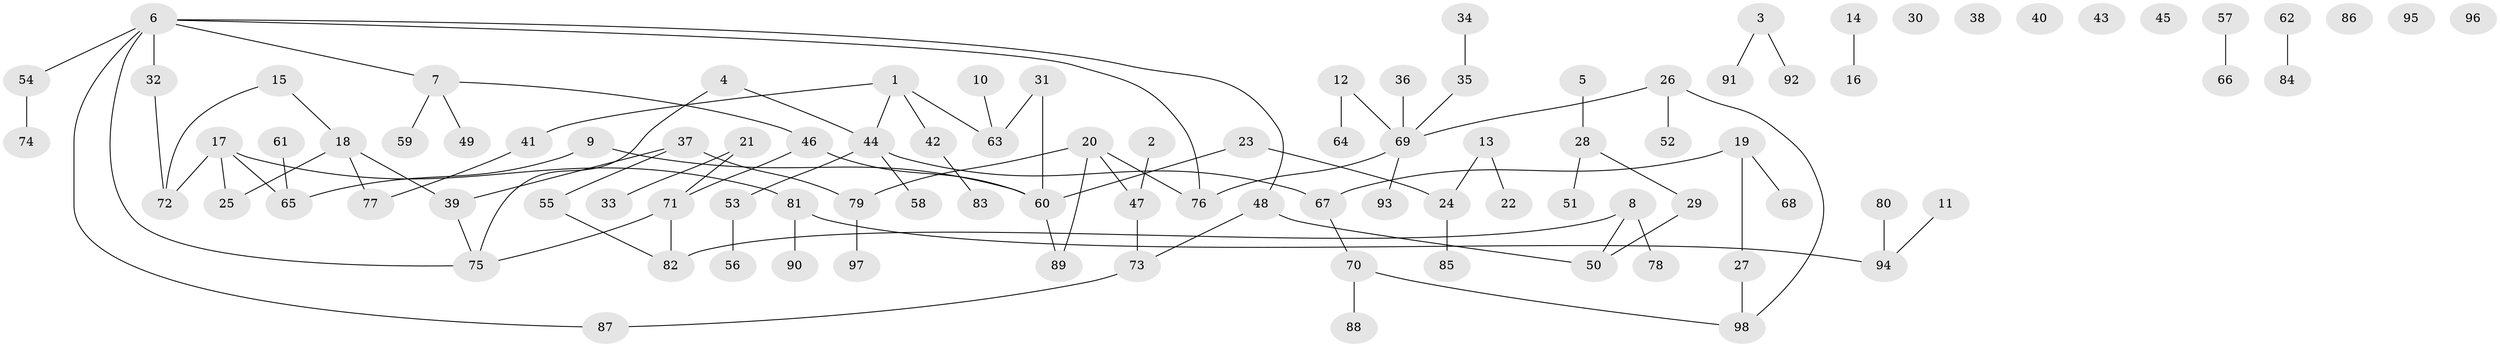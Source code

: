 // coarse degree distribution, {0: 0.1836734693877551, 2: 0.10204081632653061, 1: 0.46938775510204084, 4: 0.14285714285714285, 5: 0.04081632653061224, 6: 0.04081632653061224, 3: 0.02040816326530612}
// Generated by graph-tools (version 1.1) at 2025/42/03/04/25 21:42:59]
// undirected, 98 vertices, 99 edges
graph export_dot {
graph [start="1"]
  node [color=gray90,style=filled];
  1;
  2;
  3;
  4;
  5;
  6;
  7;
  8;
  9;
  10;
  11;
  12;
  13;
  14;
  15;
  16;
  17;
  18;
  19;
  20;
  21;
  22;
  23;
  24;
  25;
  26;
  27;
  28;
  29;
  30;
  31;
  32;
  33;
  34;
  35;
  36;
  37;
  38;
  39;
  40;
  41;
  42;
  43;
  44;
  45;
  46;
  47;
  48;
  49;
  50;
  51;
  52;
  53;
  54;
  55;
  56;
  57;
  58;
  59;
  60;
  61;
  62;
  63;
  64;
  65;
  66;
  67;
  68;
  69;
  70;
  71;
  72;
  73;
  74;
  75;
  76;
  77;
  78;
  79;
  80;
  81;
  82;
  83;
  84;
  85;
  86;
  87;
  88;
  89;
  90;
  91;
  92;
  93;
  94;
  95;
  96;
  97;
  98;
  1 -- 41;
  1 -- 42;
  1 -- 44;
  1 -- 63;
  2 -- 47;
  3 -- 91;
  3 -- 92;
  4 -- 44;
  4 -- 75;
  5 -- 28;
  6 -- 7;
  6 -- 32;
  6 -- 48;
  6 -- 54;
  6 -- 75;
  6 -- 76;
  6 -- 87;
  7 -- 46;
  7 -- 49;
  7 -- 59;
  8 -- 50;
  8 -- 78;
  8 -- 82;
  9 -- 60;
  9 -- 65;
  10 -- 63;
  11 -- 94;
  12 -- 64;
  12 -- 69;
  13 -- 22;
  13 -- 24;
  14 -- 16;
  15 -- 18;
  15 -- 72;
  17 -- 25;
  17 -- 65;
  17 -- 72;
  17 -- 81;
  18 -- 25;
  18 -- 39;
  18 -- 77;
  19 -- 27;
  19 -- 67;
  19 -- 68;
  20 -- 47;
  20 -- 76;
  20 -- 79;
  20 -- 89;
  21 -- 33;
  21 -- 71;
  23 -- 24;
  23 -- 60;
  24 -- 85;
  26 -- 52;
  26 -- 69;
  26 -- 98;
  27 -- 98;
  28 -- 29;
  28 -- 51;
  29 -- 50;
  31 -- 60;
  31 -- 63;
  32 -- 72;
  34 -- 35;
  35 -- 69;
  36 -- 69;
  37 -- 39;
  37 -- 55;
  37 -- 79;
  39 -- 75;
  41 -- 77;
  42 -- 83;
  44 -- 53;
  44 -- 58;
  44 -- 67;
  46 -- 60;
  46 -- 71;
  47 -- 73;
  48 -- 50;
  48 -- 73;
  53 -- 56;
  54 -- 74;
  55 -- 82;
  57 -- 66;
  60 -- 89;
  61 -- 65;
  62 -- 84;
  67 -- 70;
  69 -- 76;
  69 -- 93;
  70 -- 88;
  70 -- 98;
  71 -- 75;
  71 -- 82;
  73 -- 87;
  79 -- 97;
  80 -- 94;
  81 -- 90;
  81 -- 94;
}
